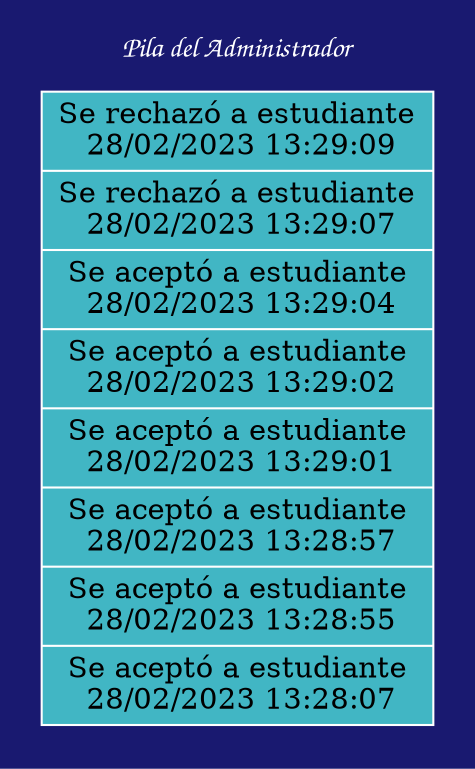 
digraph G {
	rankdir =LR
	node [shape=record, colorscheme=ylgnbu9,style=filled, color=white];
	bgcolor=	midnightblue;
	fontcolor=white;
	fontname="Comic Sans MS";
	subgraph cluster_0 {
		color=	midnightblue;
		label = "Pila del Administrador";
		struct1 [fillcolor=5,label="
	Se rechazó a estudiante&#92;n 28/02/2023 13:29:09|Se rechazó a estudiante&#92;n 28/02/2023 13:29:07|Se aceptó a estudiante&#92;n 28/02/2023 13:29:04|Se aceptó a estudiante&#92;n 28/02/2023 13:29:02|Se aceptó a estudiante&#92;n 28/02/2023 13:29:01|Se aceptó a estudiante&#92;n 28/02/2023 13:28:57|Se aceptó a estudiante&#92;n 28/02/2023 13:28:55|Se aceptó a estudiante&#92;n 28/02/2023 13:28:07"];
	}
}